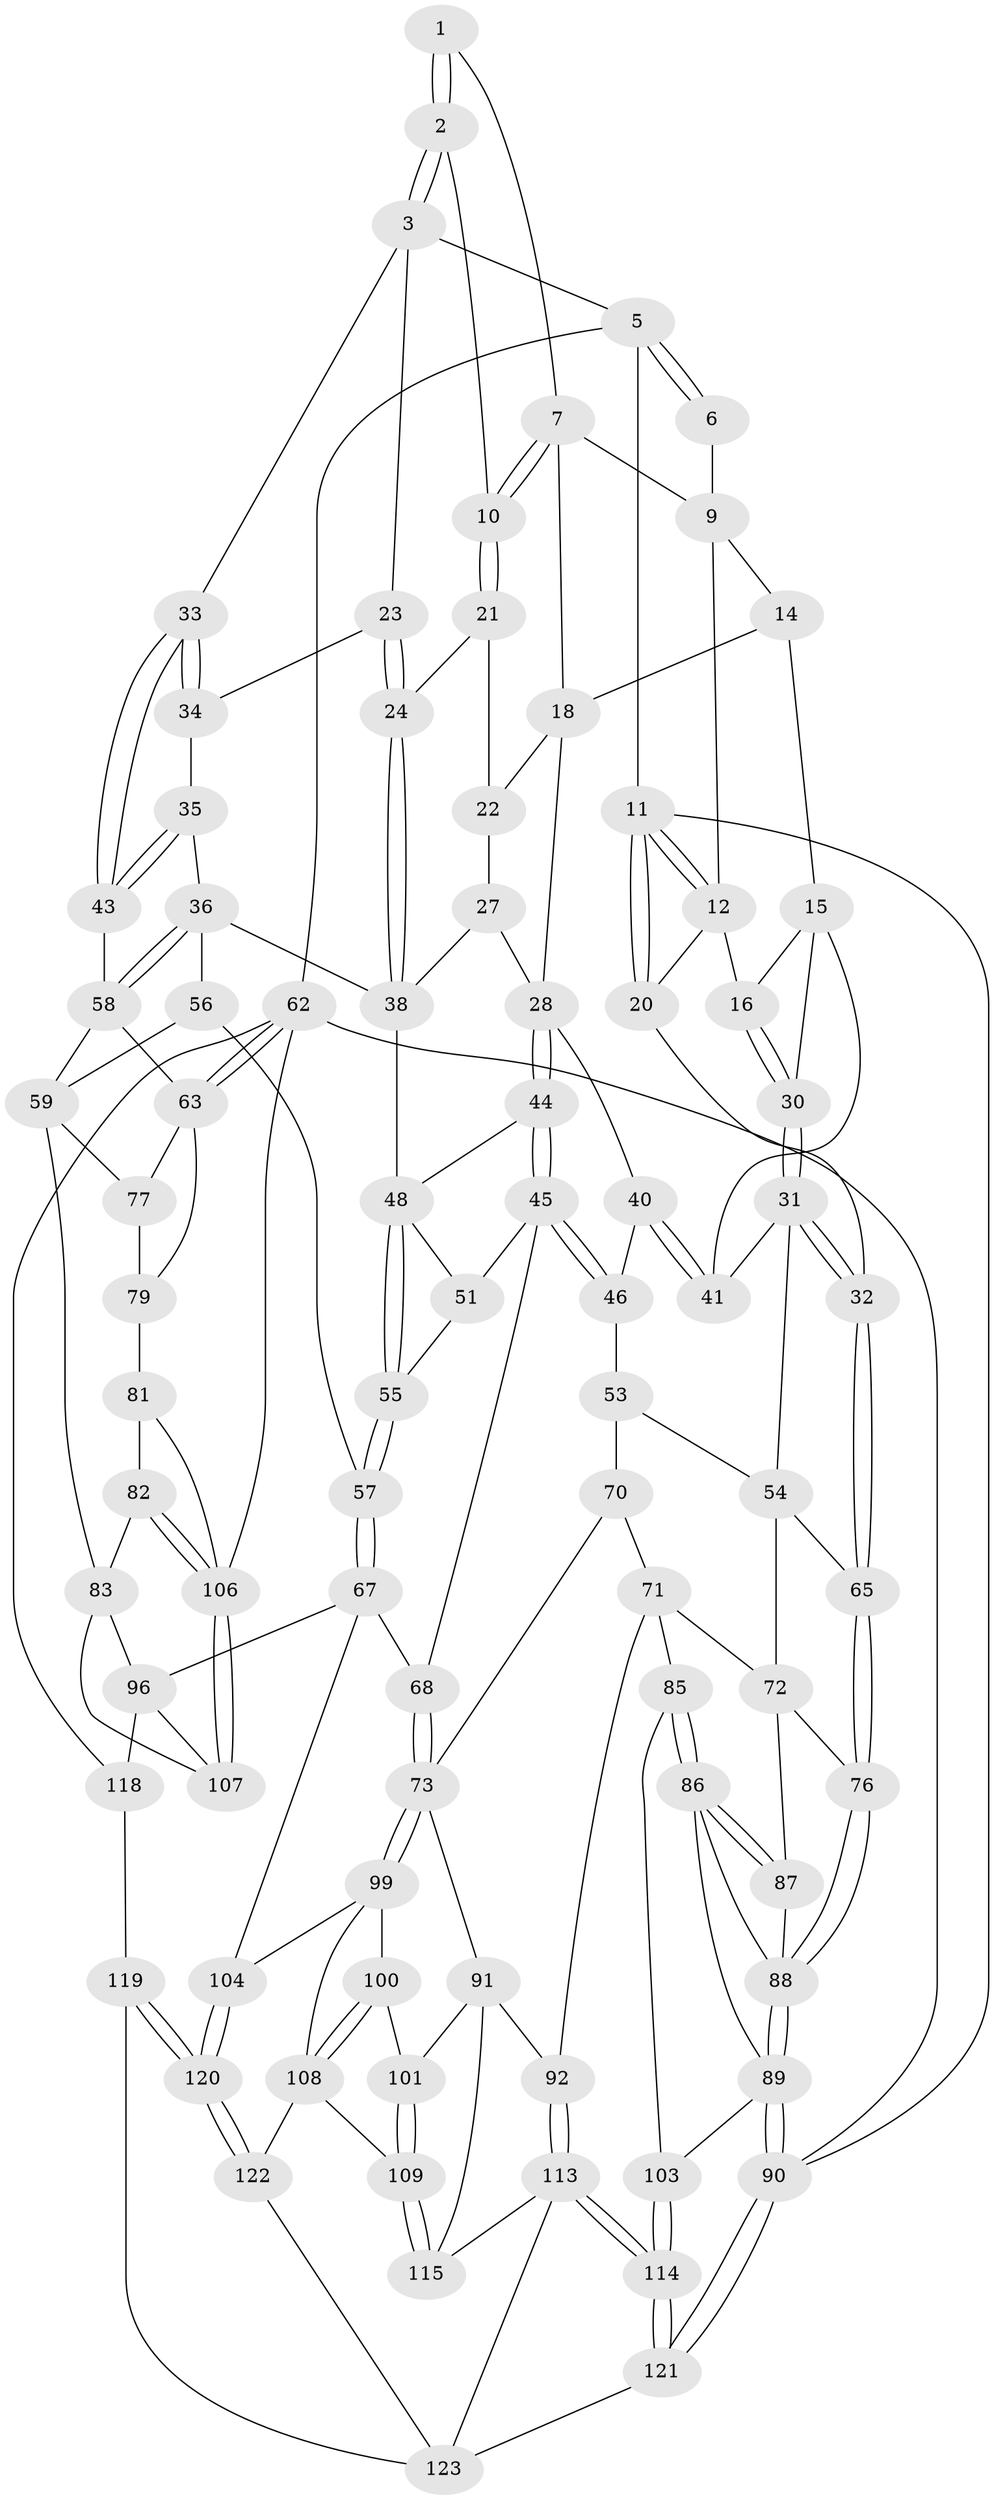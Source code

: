 // original degree distribution, {3: 0.016129032258064516, 5: 0.45161290322580644, 6: 0.25806451612903225, 4: 0.27419354838709675}
// Generated by graph-tools (version 1.1) at 2025/11/02/27/25 16:11:55]
// undirected, 86 vertices, 192 edges
graph export_dot {
graph [start="1"]
  node [color=gray90,style=filled];
  1 [pos="+0.7876634267162689+0"];
  2 [pos="+0.8473703622720505+0.1115454763543094"];
  3 [pos="+0.8994906574524377+0.12272434434456611",super="+4"];
  5 [pos="+1+0"];
  6 [pos="+0.7216095516710349+0"];
  7 [pos="+0.6946902286838388+0.10331186434069277",super="+8"];
  9 [pos="+0.4625618504286584+0",super="+13"];
  10 [pos="+0.743166125529958+0.1423265294188397"];
  11 [pos="+0+0"];
  12 [pos="+0.12244605436210705+0",super="+17"];
  14 [pos="+0.29789089612759195+0.2369139501076894"];
  15 [pos="+0.24681595013728932+0.23950308946715604",super="+39"];
  16 [pos="+0.142967576775745+0.20713881756848787"];
  18 [pos="+0.559554419797512+0.20817258347766718",super="+19"];
  20 [pos="+0+0.19333014645074056"];
  21 [pos="+0.7292552458605899+0.1969442895420282",super="+25"];
  22 [pos="+0.5717983193161807+0.2234344010862173",super="+26"];
  23 [pos="+0.8456028508586452+0.27775666548865263"];
  24 [pos="+0.7945485157850604+0.3093249601736192"];
  27 [pos="+0.5996022070296507+0.3367854880571347"];
  28 [pos="+0.5077815227656219+0.39985666942485454",super="+29"];
  30 [pos="+0+0.37887570164226314"];
  31 [pos="+0+0.3833320731656832",super="+50"];
  32 [pos="+0+0.40448957508307304"];
  33 [pos="+1+0.10917581285672355"];
  34 [pos="+0.9390533061582313+0.31087194999396806"];
  35 [pos="+0.9172405129400915+0.3850775234105404"];
  36 [pos="+0.8663242647360788+0.4591821777347688",super="+37"];
  38 [pos="+0.7861847162360258+0.43250448079029935",super="+42"];
  40 [pos="+0.3108541042791399+0.43430163437155384"];
  41 [pos="+0.20385700902685897+0.4538294721755892"];
  43 [pos="+1+0.37184624300301605"];
  44 [pos="+0.5136868777946957+0.4407917883642281"];
  45 [pos="+0.4415389007890414+0.6208407809162404",super="+52"];
  46 [pos="+0.35201189714544745+0.5302555723077739",super="+47"];
  48 [pos="+0.6870701727412308+0.47287533330562725",super="+49"];
  51 [pos="+0.6105128837666243+0.5337099073450334"];
  53 [pos="+0.22284679896304876+0.5698316662827806",super="+69"];
  54 [pos="+0.16753110098774682+0.5341957079640056",super="+66"];
  55 [pos="+0.6521740656401003+0.5374603448972982"];
  56 [pos="+0.7502263994612701+0.6750863345156685"];
  57 [pos="+0.6766903738672655+0.6484355795329633"];
  58 [pos="+0.9373489379232619+0.5223261503208668",super="+61"];
  59 [pos="+0.8986263564168641+0.6284463967401382",super="+60"];
  62 [pos="+1+1",super="+112"];
  63 [pos="+1+1",super="+64"];
  65 [pos="+0+0.46810812441831157"];
  67 [pos="+0.5207632867551487+0.7000685227421807",super="+97"];
  68 [pos="+0.44429513797370196+0.6619354034173179"];
  70 [pos="+0.23700197886745447+0.6654931611600905"];
  71 [pos="+0.16807702701480576+0.6662145692283316",super="+84"];
  72 [pos="+0.13598609884268364+0.6531964991828245",super="+75"];
  73 [pos="+0.38715303722496386+0.7072273930723364",super="+74"];
  76 [pos="+0+0.5830185551654817"];
  77 [pos="+1+0.7157773206777219",super="+78"];
  79 [pos="+0.9402874207046811+0.7561928777248825",super="+80"];
  81 [pos="+0.8650301864741604+0.7903748793779408"];
  82 [pos="+0.783352333305672+0.7287519583199192"];
  83 [pos="+0.7711658051947304+0.7168602959574426",super="+95"];
  85 [pos="+0.12072747557319098+0.789692664959816"];
  86 [pos="+0.10093349739831807+0.7709869568260809",super="+94"];
  87 [pos="+0.08626861747629004+0.6909941934757607"];
  88 [pos="+0+0.6832932694932339",super="+93"];
  89 [pos="+0+1",super="+98"];
  90 [pos="+0+1"];
  91 [pos="+0.24037133581686074+0.7606313733249341",super="+102"];
  92 [pos="+0.162469572964677+0.800848823817474"];
  96 [pos="+0.6163590530450831+0.8142566101127874",super="+117"];
  99 [pos="+0.3842127235279068+0.7317176791130944",super="+105"];
  100 [pos="+0.373577163627605+0.7476841033977826"];
  101 [pos="+0.3273452422462175+0.8062653213058684"];
  103 [pos="+0.08516627248226873+0.8308909641750694"];
  104 [pos="+0.5132995051576943+0.9515378557145914"];
  106 [pos="+0.8030402814905955+0.8713410864539307",super="+111"];
  107 [pos="+0.7286127330412371+0.9045427269124319"];
  108 [pos="+0.33792783805485094+0.8879402908666534",super="+110"];
  109 [pos="+0.31474938239309347+0.8718407130554161"];
  113 [pos="+0.18674505337174171+0.8883806012971283",super="+116"];
  114 [pos="+0.12533726069375603+0.9840134629530319"];
  115 [pos="+0.25073777507870704+0.877606640641229"];
  118 [pos="+0.6788940320700554+1"];
  119 [pos="+0.5499401264566329+1"];
  120 [pos="+0.5276172660183215+1"];
  121 [pos="+0+1"];
  122 [pos="+0.34927322298437175+0.9409829855424704"];
  123 [pos="+0.29058455481300394+0.9394152577684226",super="+124"];
  1 -- 2;
  1 -- 2;
  1 -- 7;
  2 -- 3;
  2 -- 3;
  2 -- 10;
  3 -- 23;
  3 -- 33;
  3 -- 5;
  5 -- 6;
  5 -- 6;
  5 -- 11;
  5 -- 62;
  6 -- 9;
  7 -- 10;
  7 -- 10;
  7 -- 9;
  7 -- 18;
  9 -- 12;
  9 -- 14;
  10 -- 21;
  10 -- 21;
  11 -- 12;
  11 -- 12;
  11 -- 20;
  11 -- 20;
  11 -- 90;
  12 -- 16;
  12 -- 20;
  14 -- 15;
  14 -- 18;
  15 -- 16;
  15 -- 41;
  15 -- 30;
  16 -- 30;
  16 -- 30;
  18 -- 22;
  18 -- 28;
  20 -- 32;
  21 -- 22 [weight=2];
  21 -- 24;
  22 -- 27;
  23 -- 24;
  23 -- 24;
  23 -- 34;
  24 -- 38;
  24 -- 38;
  27 -- 28;
  27 -- 38;
  28 -- 44;
  28 -- 44;
  28 -- 40;
  30 -- 31;
  30 -- 31;
  31 -- 32;
  31 -- 32;
  31 -- 41;
  31 -- 54;
  32 -- 65;
  32 -- 65;
  33 -- 34;
  33 -- 34;
  33 -- 43;
  33 -- 43;
  34 -- 35;
  35 -- 36;
  35 -- 43;
  35 -- 43;
  36 -- 58;
  36 -- 58;
  36 -- 56;
  36 -- 38;
  38 -- 48;
  40 -- 41;
  40 -- 41;
  40 -- 46;
  43 -- 58;
  44 -- 45;
  44 -- 45;
  44 -- 48;
  45 -- 46;
  45 -- 46;
  45 -- 51;
  45 -- 68;
  46 -- 53 [weight=2];
  48 -- 55;
  48 -- 55;
  48 -- 51;
  51 -- 55;
  53 -- 54;
  53 -- 70;
  54 -- 72;
  54 -- 65;
  55 -- 57;
  55 -- 57;
  56 -- 57;
  56 -- 59;
  57 -- 67;
  57 -- 67;
  58 -- 59;
  58 -- 63;
  59 -- 77;
  59 -- 83;
  62 -- 63;
  62 -- 63;
  62 -- 90;
  62 -- 118;
  62 -- 106;
  63 -- 77;
  63 -- 79;
  65 -- 76;
  65 -- 76;
  67 -- 68;
  67 -- 96;
  67 -- 104;
  68 -- 73;
  68 -- 73;
  70 -- 71;
  70 -- 73;
  71 -- 72;
  71 -- 92;
  71 -- 85;
  72 -- 76;
  72 -- 87;
  73 -- 99;
  73 -- 99;
  73 -- 91;
  76 -- 88;
  76 -- 88;
  77 -- 79 [weight=2];
  79 -- 81;
  81 -- 82;
  81 -- 106;
  82 -- 83;
  82 -- 106;
  82 -- 106;
  83 -- 96;
  83 -- 107;
  85 -- 86;
  85 -- 86;
  85 -- 103;
  86 -- 87;
  86 -- 87;
  86 -- 88;
  86 -- 89;
  87 -- 88;
  88 -- 89;
  88 -- 89;
  89 -- 90;
  89 -- 90;
  89 -- 103;
  90 -- 121;
  90 -- 121;
  91 -- 92;
  91 -- 115;
  91 -- 101;
  92 -- 113;
  92 -- 113;
  96 -- 107;
  96 -- 118;
  99 -- 100;
  99 -- 104;
  99 -- 108;
  100 -- 101;
  100 -- 108;
  100 -- 108;
  101 -- 109;
  101 -- 109;
  103 -- 114;
  103 -- 114;
  104 -- 120;
  104 -- 120;
  106 -- 107;
  106 -- 107;
  108 -- 109;
  108 -- 122;
  109 -- 115;
  109 -- 115;
  113 -- 114;
  113 -- 114;
  113 -- 123;
  113 -- 115;
  114 -- 121;
  114 -- 121;
  118 -- 119;
  119 -- 120;
  119 -- 120;
  119 -- 123;
  120 -- 122;
  120 -- 122;
  121 -- 123;
  122 -- 123;
}
